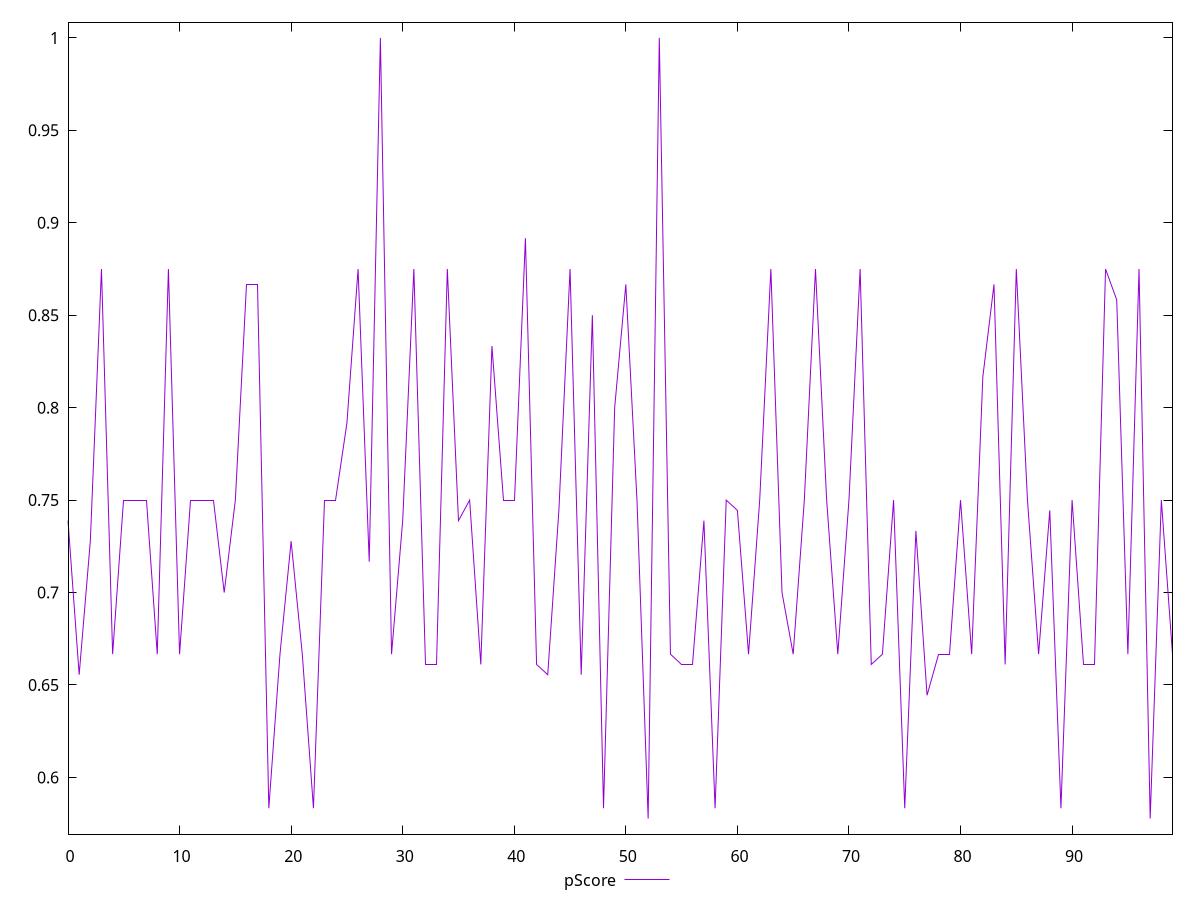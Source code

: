 reset

$pScore <<EOF
0 0.7388888888888889
1 0.6555555555555556
2 0.7277777777777777
3 0.875
4 0.6666666666666666
5 0.75
6 0.75
7 0.75
8 0.6666666666666666
9 0.875
10 0.6666666666666666
11 0.75
12 0.75
13 0.75
14 0.7
15 0.75
16 0.8666666666666667
17 0.8666666666666667
18 0.5833333333333334
19 0.6666666666666666
20 0.7277777777777777
21 0.6666666666666666
22 0.5833333333333334
23 0.75
24 0.75
25 0.7916666666666666
26 0.875
27 0.7166666666666667
28 1
29 0.6666666666666666
30 0.7388888888888889
31 0.875
32 0.6611111111111111
33 0.6611111111111111
34 0.875
35 0.7388888888888889
36 0.75
37 0.6611111111111111
38 0.8333333333333333
39 0.75
40 0.75
41 0.8916666666666666
42 0.6611111111111111
43 0.6555555555555556
44 0.7444444444444445
45 0.875
46 0.6555555555555556
47 0.85
48 0.5833333333333334
49 0.8
50 0.8666666666666667
51 0.75
52 0.5777777777777777
53 1
54 0.6666666666666666
55 0.6611111111111111
56 0.6611111111111111
57 0.7388888888888889
58 0.5833333333333334
59 0.75
60 0.7444444444444445
61 0.6666666666666666
62 0.75
63 0.875
64 0.7
65 0.6666666666666666
66 0.75
67 0.875
68 0.75
69 0.6666666666666666
70 0.75
71 0.875
72 0.6611111111111111
73 0.6666666666666666
74 0.75
75 0.5833333333333334
76 0.7333333333333333
77 0.6444444444444445
78 0.6666666666666666
79 0.6666666666666666
80 0.75
81 0.6666666666666666
82 0.8166666666666667
83 0.8666666666666667
84 0.6611111111111111
85 0.875
86 0.75
87 0.6666666666666666
88 0.7444444444444445
89 0.5833333333333334
90 0.75
91 0.6611111111111111
92 0.6611111111111111
93 0.875
94 0.8583333333333334
95 0.6666666666666666
96 0.875
97 0.5777777777777777
98 0.75
99 0.6666666666666666
EOF

set key outside below
set xrange [0:99]
set yrange [0.5693333333333332:1.0084444444444445]
set trange [0.5693333333333332:1.0084444444444445]
set terminal svg size 640, 500 enhanced background rgb 'white'
set output "report_00015_2021-02-09T16-11-33.973Z/uses-webp-images/samples/pages/pScore/values.svg"

plot $pScore title "pScore" with line

reset

